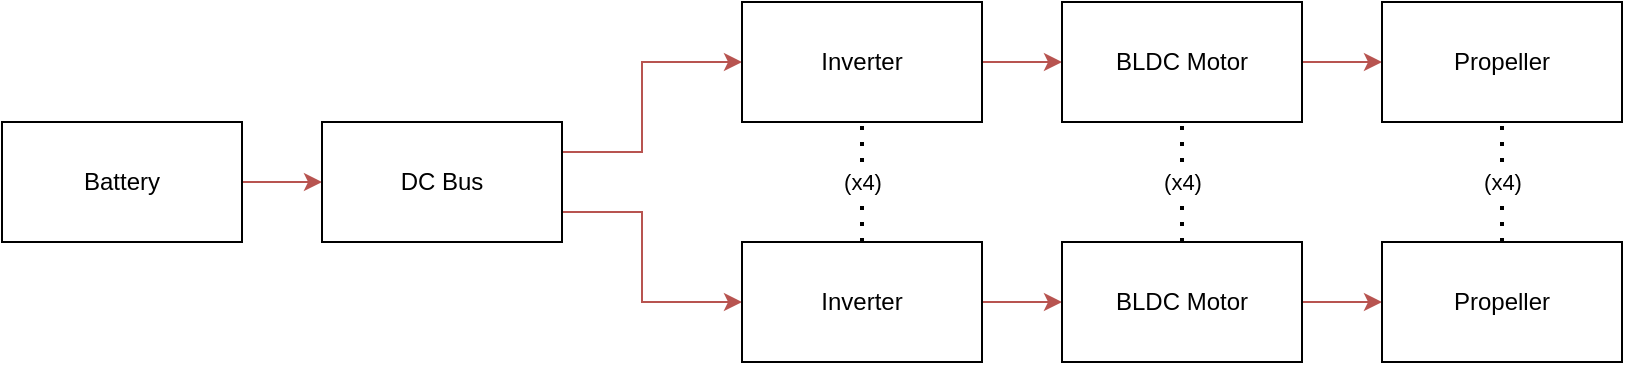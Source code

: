 <mxfile version="14.1.8" type="device"><diagram id="mEEN49lW7ofu9uaf3KSu" name="Page-1"><mxGraphModel dx="1264" dy="592" grid="1" gridSize="10" guides="1" tooltips="1" connect="1" arrows="1" fold="1" page="1" pageScale="1" pageWidth="850" pageHeight="1100" math="0" shadow="0"><root><mxCell id="0"/><mxCell id="1" parent="0"/><mxCell id="-Rydyardc6sAEA5o8Qyz-4" style="edgeStyle=orthogonalEdgeStyle;rounded=0;orthogonalLoop=1;jettySize=auto;html=1;exitX=1;exitY=0.5;exitDx=0;exitDy=0;entryX=0;entryY=0.5;entryDx=0;entryDy=0;fillColor=#f8cecc;strokeColor=#b85450;" parent="1" source="-Rydyardc6sAEA5o8Qyz-2" target="-Rydyardc6sAEA5o8Qyz-3" edge="1"><mxGeometry relative="1" as="geometry"/></mxCell><mxCell id="-Rydyardc6sAEA5o8Qyz-2" value="Battery" style="rounded=0;whiteSpace=wrap;html=1;" parent="1" vertex="1"><mxGeometry y="200" width="120" height="60" as="geometry"/></mxCell><mxCell id="-Rydyardc6sAEA5o8Qyz-31" style="edgeStyle=orthogonalEdgeStyle;rounded=0;orthogonalLoop=1;jettySize=auto;html=1;exitX=1;exitY=0.25;exitDx=0;exitDy=0;entryX=0;entryY=0.5;entryDx=0;entryDy=0;fillColor=#f8cecc;strokeColor=#b85450;" parent="1" source="-Rydyardc6sAEA5o8Qyz-3" target="-Rydyardc6sAEA5o8Qyz-6" edge="1"><mxGeometry relative="1" as="geometry"><Array as="points"><mxPoint x="320" y="215"/><mxPoint x="320" y="170"/></Array></mxGeometry></mxCell><mxCell id="-Rydyardc6sAEA5o8Qyz-32" style="edgeStyle=orthogonalEdgeStyle;rounded=0;orthogonalLoop=1;jettySize=auto;html=1;exitX=1;exitY=0.75;exitDx=0;exitDy=0;entryX=0;entryY=0.5;entryDx=0;entryDy=0;fillColor=#f8cecc;strokeColor=#b85450;" parent="1" source="-Rydyardc6sAEA5o8Qyz-3" target="-Rydyardc6sAEA5o8Qyz-7" edge="1"><mxGeometry relative="1" as="geometry"><Array as="points"><mxPoint x="320" y="245"/><mxPoint x="320" y="290"/></Array></mxGeometry></mxCell><mxCell id="-Rydyardc6sAEA5o8Qyz-3" value="DC Bus" style="rounded=0;whiteSpace=wrap;html=1;" parent="1" vertex="1"><mxGeometry x="160" y="200" width="120" height="60" as="geometry"/></mxCell><mxCell id="-Rydyardc6sAEA5o8Qyz-14" style="edgeStyle=orthogonalEdgeStyle;rounded=0;orthogonalLoop=1;jettySize=auto;html=1;exitX=1;exitY=0.5;exitDx=0;exitDy=0;entryX=0;entryY=0.5;entryDx=0;entryDy=0;fillColor=#f8cecc;strokeColor=#b85450;" parent="1" source="-Rydyardc6sAEA5o8Qyz-6" target="-Rydyardc6sAEA5o8Qyz-10" edge="1"><mxGeometry relative="1" as="geometry"/></mxCell><mxCell id="-Rydyardc6sAEA5o8Qyz-6" value="Inverter" style="rounded=0;whiteSpace=wrap;html=1;" parent="1" vertex="1"><mxGeometry x="370" y="140" width="120" height="60" as="geometry"/></mxCell><mxCell id="-Rydyardc6sAEA5o8Qyz-15" style="edgeStyle=orthogonalEdgeStyle;rounded=0;orthogonalLoop=1;jettySize=auto;html=1;exitX=1;exitY=0.5;exitDx=0;exitDy=0;entryX=0;entryY=0.5;entryDx=0;entryDy=0;fillColor=#f8cecc;strokeColor=#b85450;" parent="1" source="-Rydyardc6sAEA5o8Qyz-7" target="-Rydyardc6sAEA5o8Qyz-11" edge="1"><mxGeometry relative="1" as="geometry"/></mxCell><mxCell id="-Rydyardc6sAEA5o8Qyz-7" value="Inverter" style="rounded=0;whiteSpace=wrap;html=1;" parent="1" vertex="1"><mxGeometry x="370" y="260" width="120" height="60" as="geometry"/></mxCell><mxCell id="-Rydyardc6sAEA5o8Qyz-26" style="edgeStyle=orthogonalEdgeStyle;rounded=0;orthogonalLoop=1;jettySize=auto;html=1;exitX=1;exitY=0.5;exitDx=0;exitDy=0;entryX=0;entryY=0.5;entryDx=0;entryDy=0;fillColor=#f8cecc;strokeColor=#b85450;" parent="1" source="-Rydyardc6sAEA5o8Qyz-10" target="-Rydyardc6sAEA5o8Qyz-18" edge="1"><mxGeometry relative="1" as="geometry"/></mxCell><mxCell id="-Rydyardc6sAEA5o8Qyz-10" value="BLDC Motor" style="rounded=0;whiteSpace=wrap;html=1;" parent="1" vertex="1"><mxGeometry x="530" y="140" width="120" height="60" as="geometry"/></mxCell><mxCell id="-Rydyardc6sAEA5o8Qyz-27" style="edgeStyle=orthogonalEdgeStyle;rounded=0;orthogonalLoop=1;jettySize=auto;html=1;exitX=1;exitY=0.5;exitDx=0;exitDy=0;entryX=0;entryY=0.5;entryDx=0;entryDy=0;fillColor=#f8cecc;strokeColor=#b85450;" parent="1" source="-Rydyardc6sAEA5o8Qyz-11" target="-Rydyardc6sAEA5o8Qyz-19" edge="1"><mxGeometry relative="1" as="geometry"/></mxCell><mxCell id="-Rydyardc6sAEA5o8Qyz-11" value="BLDC Motor" style="rounded=0;whiteSpace=wrap;html=1;" parent="1" vertex="1"><mxGeometry x="530" y="260" width="120" height="60" as="geometry"/></mxCell><mxCell id="-Rydyardc6sAEA5o8Qyz-18" value="Propeller" style="rounded=0;whiteSpace=wrap;html=1;" parent="1" vertex="1"><mxGeometry x="690" y="140" width="120" height="60" as="geometry"/></mxCell><mxCell id="-Rydyardc6sAEA5o8Qyz-19" value="Propeller" style="rounded=0;whiteSpace=wrap;html=1;" parent="1" vertex="1"><mxGeometry x="690" y="260" width="120" height="60" as="geometry"/></mxCell><mxCell id="-Rydyardc6sAEA5o8Qyz-22" value="(x4)" style="endArrow=none;dashed=1;html=1;dashPattern=1 3;strokeWidth=2;entryX=0.5;entryY=1;entryDx=0;entryDy=0;exitX=0.5;exitY=0;exitDx=0;exitDy=0;" parent="1" source="-Rydyardc6sAEA5o8Qyz-7" target="-Rydyardc6sAEA5o8Qyz-6" edge="1"><mxGeometry width="50" height="50" relative="1" as="geometry"><mxPoint x="400" y="260" as="sourcePoint"/><mxPoint x="450" y="210" as="targetPoint"/></mxGeometry></mxCell><mxCell id="-Rydyardc6sAEA5o8Qyz-23" value="" style="endArrow=none;dashed=1;html=1;dashPattern=1 3;strokeWidth=2;entryX=0.5;entryY=1;entryDx=0;entryDy=0;exitX=0.5;exitY=0;exitDx=0;exitDy=0;" parent="1" source="-Rydyardc6sAEA5o8Qyz-11" target="-Rydyardc6sAEA5o8Qyz-10" edge="1"><mxGeometry width="50" height="50" relative="1" as="geometry"><mxPoint x="560" y="270" as="sourcePoint"/><mxPoint x="610" y="220" as="targetPoint"/></mxGeometry></mxCell><mxCell id="-Rydyardc6sAEA5o8Qyz-25" value="(x4)" style="edgeLabel;html=1;align=center;verticalAlign=middle;resizable=0;points=[];" parent="-Rydyardc6sAEA5o8Qyz-23" vertex="1" connectable="0"><mxGeometry x="0.333" y="1" relative="1" as="geometry"><mxPoint x="1" y="10" as="offset"/></mxGeometry></mxCell><mxCell id="-Rydyardc6sAEA5o8Qyz-24" value="(x4)" style="endArrow=none;dashed=1;html=1;dashPattern=1 3;strokeWidth=2;entryX=0.5;entryY=1;entryDx=0;entryDy=0;exitX=0.5;exitY=0;exitDx=0;exitDy=0;" parent="1" source="-Rydyardc6sAEA5o8Qyz-19" target="-Rydyardc6sAEA5o8Qyz-18" edge="1"><mxGeometry width="50" height="50" relative="1" as="geometry"><mxPoint x="460" y="390" as="sourcePoint"/><mxPoint x="510" y="340" as="targetPoint"/></mxGeometry></mxCell></root></mxGraphModel></diagram></mxfile>